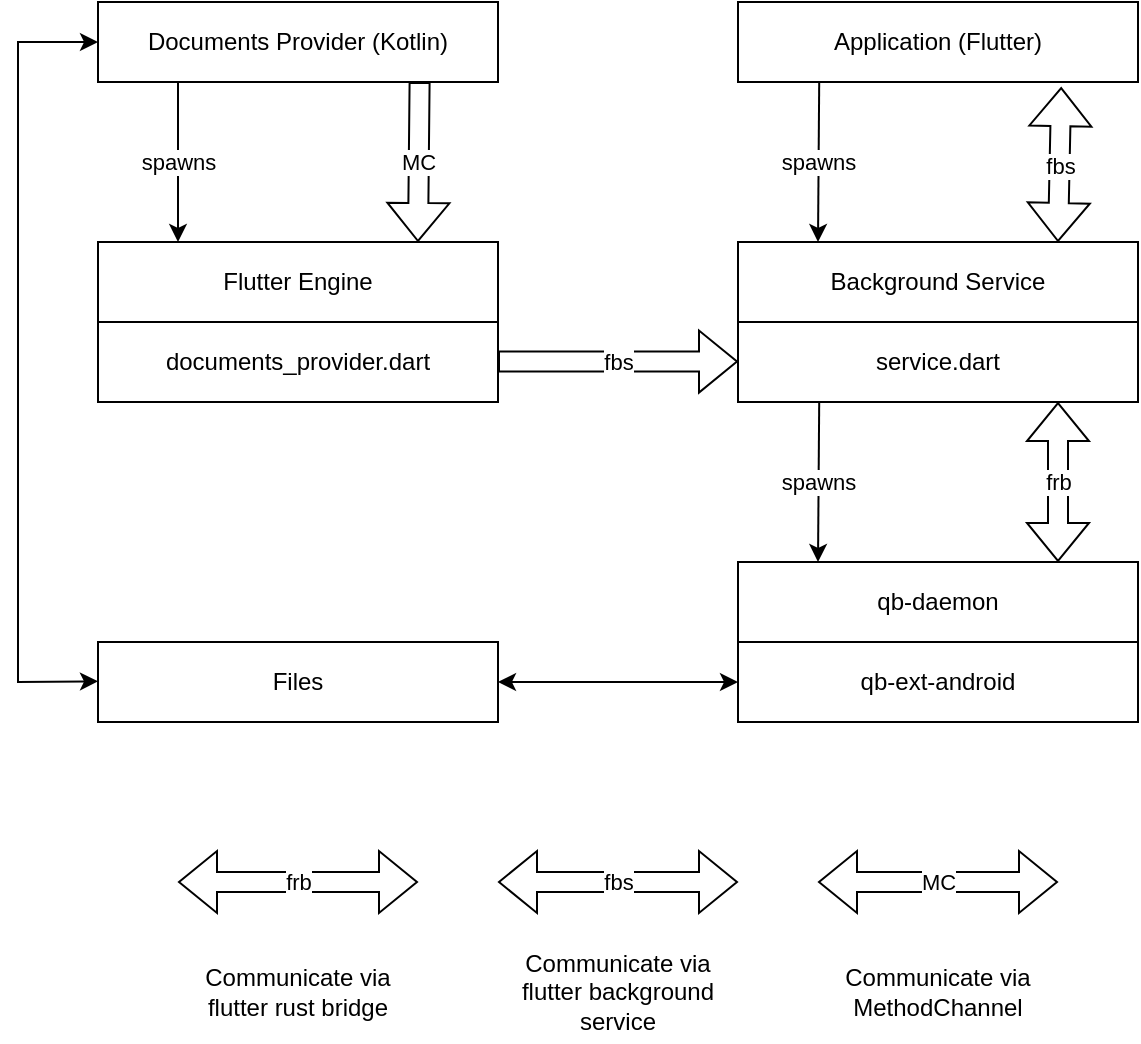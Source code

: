 <mxfile version="24.5.3" type="device">
  <diagram name="Page-1" id="EDsVvEjms7b2LsurbVCz">
    <mxGraphModel dx="683" dy="432" grid="1" gridSize="10" guides="1" tooltips="1" connect="1" arrows="1" fold="1" page="1" pageScale="1" pageWidth="850" pageHeight="1100" math="0" shadow="0">
      <root>
        <mxCell id="0" />
        <mxCell id="1" parent="0" />
        <mxCell id="tGjq85jMf3p_U8cP3Jxx-1" value="Documents Provider (Kotlin)" style="rounded=0;whiteSpace=wrap;html=1;" vertex="1" parent="1">
          <mxGeometry x="120" y="80" width="200" height="40" as="geometry" />
        </mxCell>
        <mxCell id="tGjq85jMf3p_U8cP3Jxx-2" value="Flutter Engine" style="rounded=0;whiteSpace=wrap;html=1;" vertex="1" parent="1">
          <mxGeometry x="120" y="200" width="200" height="40" as="geometry" />
        </mxCell>
        <mxCell id="tGjq85jMf3p_U8cP3Jxx-3" value="documents_provider.dart" style="rounded=0;whiteSpace=wrap;html=1;" vertex="1" parent="1">
          <mxGeometry x="120" y="240" width="200" height="40" as="geometry" />
        </mxCell>
        <mxCell id="tGjq85jMf3p_U8cP3Jxx-4" value="spawns" style="endArrow=classic;html=1;rounded=0;entryX=0.5;entryY=0;entryDx=0;entryDy=0;" edge="1" parent="1">
          <mxGeometry width="50" height="50" relative="1" as="geometry">
            <mxPoint x="160" y="120" as="sourcePoint" />
            <mxPoint x="160" y="200" as="targetPoint" />
          </mxGeometry>
        </mxCell>
        <mxCell id="tGjq85jMf3p_U8cP3Jxx-8" value="service.dart" style="rounded=0;whiteSpace=wrap;html=1;" vertex="1" parent="1">
          <mxGeometry x="440" y="240" width="200" height="40" as="geometry" />
        </mxCell>
        <mxCell id="tGjq85jMf3p_U8cP3Jxx-12" value="Application (Flutter)" style="rounded=0;whiteSpace=wrap;html=1;" vertex="1" parent="1">
          <mxGeometry x="440" y="80" width="200" height="40" as="geometry" />
        </mxCell>
        <mxCell id="tGjq85jMf3p_U8cP3Jxx-14" value="spawns" style="endArrow=classic;html=1;rounded=0;" edge="1" parent="1">
          <mxGeometry width="50" height="50" relative="1" as="geometry">
            <mxPoint x="480.6" y="120" as="sourcePoint" />
            <mxPoint x="480" y="200" as="targetPoint" />
          </mxGeometry>
        </mxCell>
        <mxCell id="tGjq85jMf3p_U8cP3Jxx-15" value="Background Service" style="rounded=0;whiteSpace=wrap;html=1;" vertex="1" parent="1">
          <mxGeometry x="440" y="200" width="200" height="40" as="geometry" />
        </mxCell>
        <mxCell id="tGjq85jMf3p_U8cP3Jxx-16" value="qb-daemon" style="rounded=0;whiteSpace=wrap;html=1;" vertex="1" parent="1">
          <mxGeometry x="440" y="360" width="200" height="40" as="geometry" />
        </mxCell>
        <mxCell id="tGjq85jMf3p_U8cP3Jxx-17" value="frb" style="shape=flexArrow;endArrow=classic;startArrow=classic;html=1;rounded=0;entryX=0.801;entryY=1.04;entryDx=0;entryDy=0;entryPerimeter=0;" edge="1" parent="1">
          <mxGeometry width="100" height="100" relative="1" as="geometry">
            <mxPoint x="600" y="360" as="sourcePoint" />
            <mxPoint x="600" y="280" as="targetPoint" />
          </mxGeometry>
        </mxCell>
        <mxCell id="tGjq85jMf3p_U8cP3Jxx-19" value="spawns" style="endArrow=classic;html=1;rounded=0;" edge="1" parent="1">
          <mxGeometry width="50" height="50" relative="1" as="geometry">
            <mxPoint x="480.6" y="280" as="sourcePoint" />
            <mxPoint x="480" y="360" as="targetPoint" />
          </mxGeometry>
        </mxCell>
        <mxCell id="tGjq85jMf3p_U8cP3Jxx-20" value="qb-ext-android" style="rounded=0;whiteSpace=wrap;html=1;" vertex="1" parent="1">
          <mxGeometry x="440" y="400" width="200" height="40" as="geometry" />
        </mxCell>
        <mxCell id="tGjq85jMf3p_U8cP3Jxx-21" value="Files" style="rounded=0;whiteSpace=wrap;html=1;" vertex="1" parent="1">
          <mxGeometry x="120" y="400" width="200" height="40" as="geometry" />
        </mxCell>
        <mxCell id="tGjq85jMf3p_U8cP3Jxx-23" value="" style="endArrow=classic;startArrow=classic;html=1;rounded=0;exitX=1;exitY=0.5;exitDx=0;exitDy=0;" edge="1" parent="1" source="tGjq85jMf3p_U8cP3Jxx-21">
          <mxGeometry width="50" height="50" relative="1" as="geometry">
            <mxPoint x="390" y="470" as="sourcePoint" />
            <mxPoint x="440" y="420" as="targetPoint" />
          </mxGeometry>
        </mxCell>
        <mxCell id="tGjq85jMf3p_U8cP3Jxx-25" value="frb" style="shape=flexArrow;endArrow=classic;startArrow=classic;html=1;rounded=0;" edge="1" parent="1">
          <mxGeometry width="100" height="100" relative="1" as="geometry">
            <mxPoint x="160" y="520" as="sourcePoint" />
            <mxPoint x="280" y="520" as="targetPoint" />
          </mxGeometry>
        </mxCell>
        <mxCell id="tGjq85jMf3p_U8cP3Jxx-27" value="Communicate via flutter rust bridge" style="text;html=1;align=center;verticalAlign=middle;whiteSpace=wrap;rounded=0;" vertex="1" parent="1">
          <mxGeometry x="160" y="550" width="120" height="50" as="geometry" />
        </mxCell>
        <mxCell id="tGjq85jMf3p_U8cP3Jxx-28" value="Communicate via flutter background service" style="text;html=1;align=center;verticalAlign=middle;whiteSpace=wrap;rounded=0;" vertex="1" parent="1">
          <mxGeometry x="320" y="550" width="120" height="50" as="geometry" />
        </mxCell>
        <mxCell id="tGjq85jMf3p_U8cP3Jxx-29" value="fbs" style="shape=flexArrow;endArrow=classic;startArrow=classic;html=1;rounded=0;" edge="1" parent="1">
          <mxGeometry width="100" height="100" relative="1" as="geometry">
            <mxPoint x="320" y="520" as="sourcePoint" />
            <mxPoint x="440" y="520" as="targetPoint" />
          </mxGeometry>
        </mxCell>
        <mxCell id="tGjq85jMf3p_U8cP3Jxx-30" value="Communicate via MethodChannel" style="text;html=1;align=center;verticalAlign=middle;whiteSpace=wrap;rounded=0;" vertex="1" parent="1">
          <mxGeometry x="480" y="550" width="120" height="50" as="geometry" />
        </mxCell>
        <mxCell id="tGjq85jMf3p_U8cP3Jxx-31" value="MC" style="shape=flexArrow;endArrow=classic;startArrow=classic;html=1;rounded=0;" edge="1" parent="1">
          <mxGeometry width="100" height="100" relative="1" as="geometry">
            <mxPoint x="480" y="520" as="sourcePoint" />
            <mxPoint x="600" y="520" as="targetPoint" />
          </mxGeometry>
        </mxCell>
        <mxCell id="tGjq85jMf3p_U8cP3Jxx-33" value="fbs" style="shape=flexArrow;endArrow=classic;html=1;rounded=0;" edge="1" parent="1">
          <mxGeometry width="50" height="50" relative="1" as="geometry">
            <mxPoint x="320" y="259.8" as="sourcePoint" />
            <mxPoint x="440" y="259.8" as="targetPoint" />
          </mxGeometry>
        </mxCell>
        <mxCell id="tGjq85jMf3p_U8cP3Jxx-35" value="fbs" style="shape=flexArrow;endArrow=classic;startArrow=classic;html=1;rounded=0;entryX=0.808;entryY=1.064;entryDx=0;entryDy=0;entryPerimeter=0;" edge="1" parent="1" target="tGjq85jMf3p_U8cP3Jxx-12">
          <mxGeometry width="100" height="100" relative="1" as="geometry">
            <mxPoint x="600" y="200" as="sourcePoint" />
            <mxPoint x="700" y="100" as="targetPoint" />
          </mxGeometry>
        </mxCell>
        <mxCell id="tGjq85jMf3p_U8cP3Jxx-36" value="MC" style="shape=flexArrow;endArrow=classic;html=1;rounded=0;" edge="1" parent="1">
          <mxGeometry width="50" height="50" relative="1" as="geometry">
            <mxPoint x="280.8" y="120" as="sourcePoint" />
            <mxPoint x="280" y="200" as="targetPoint" />
          </mxGeometry>
        </mxCell>
        <mxCell id="tGjq85jMf3p_U8cP3Jxx-37" value="" style="endArrow=classic;startArrow=classic;html=1;rounded=0;exitX=0;exitY=0.5;exitDx=0;exitDy=0;" edge="1" parent="1" source="tGjq85jMf3p_U8cP3Jxx-1">
          <mxGeometry width="50" height="50" relative="1" as="geometry">
            <mxPoint x="80" y="100" as="sourcePoint" />
            <mxPoint x="120" y="419.66" as="targetPoint" />
            <Array as="points">
              <mxPoint x="80" y="100" />
              <mxPoint x="80" y="420" />
            </Array>
          </mxGeometry>
        </mxCell>
      </root>
    </mxGraphModel>
  </diagram>
</mxfile>
